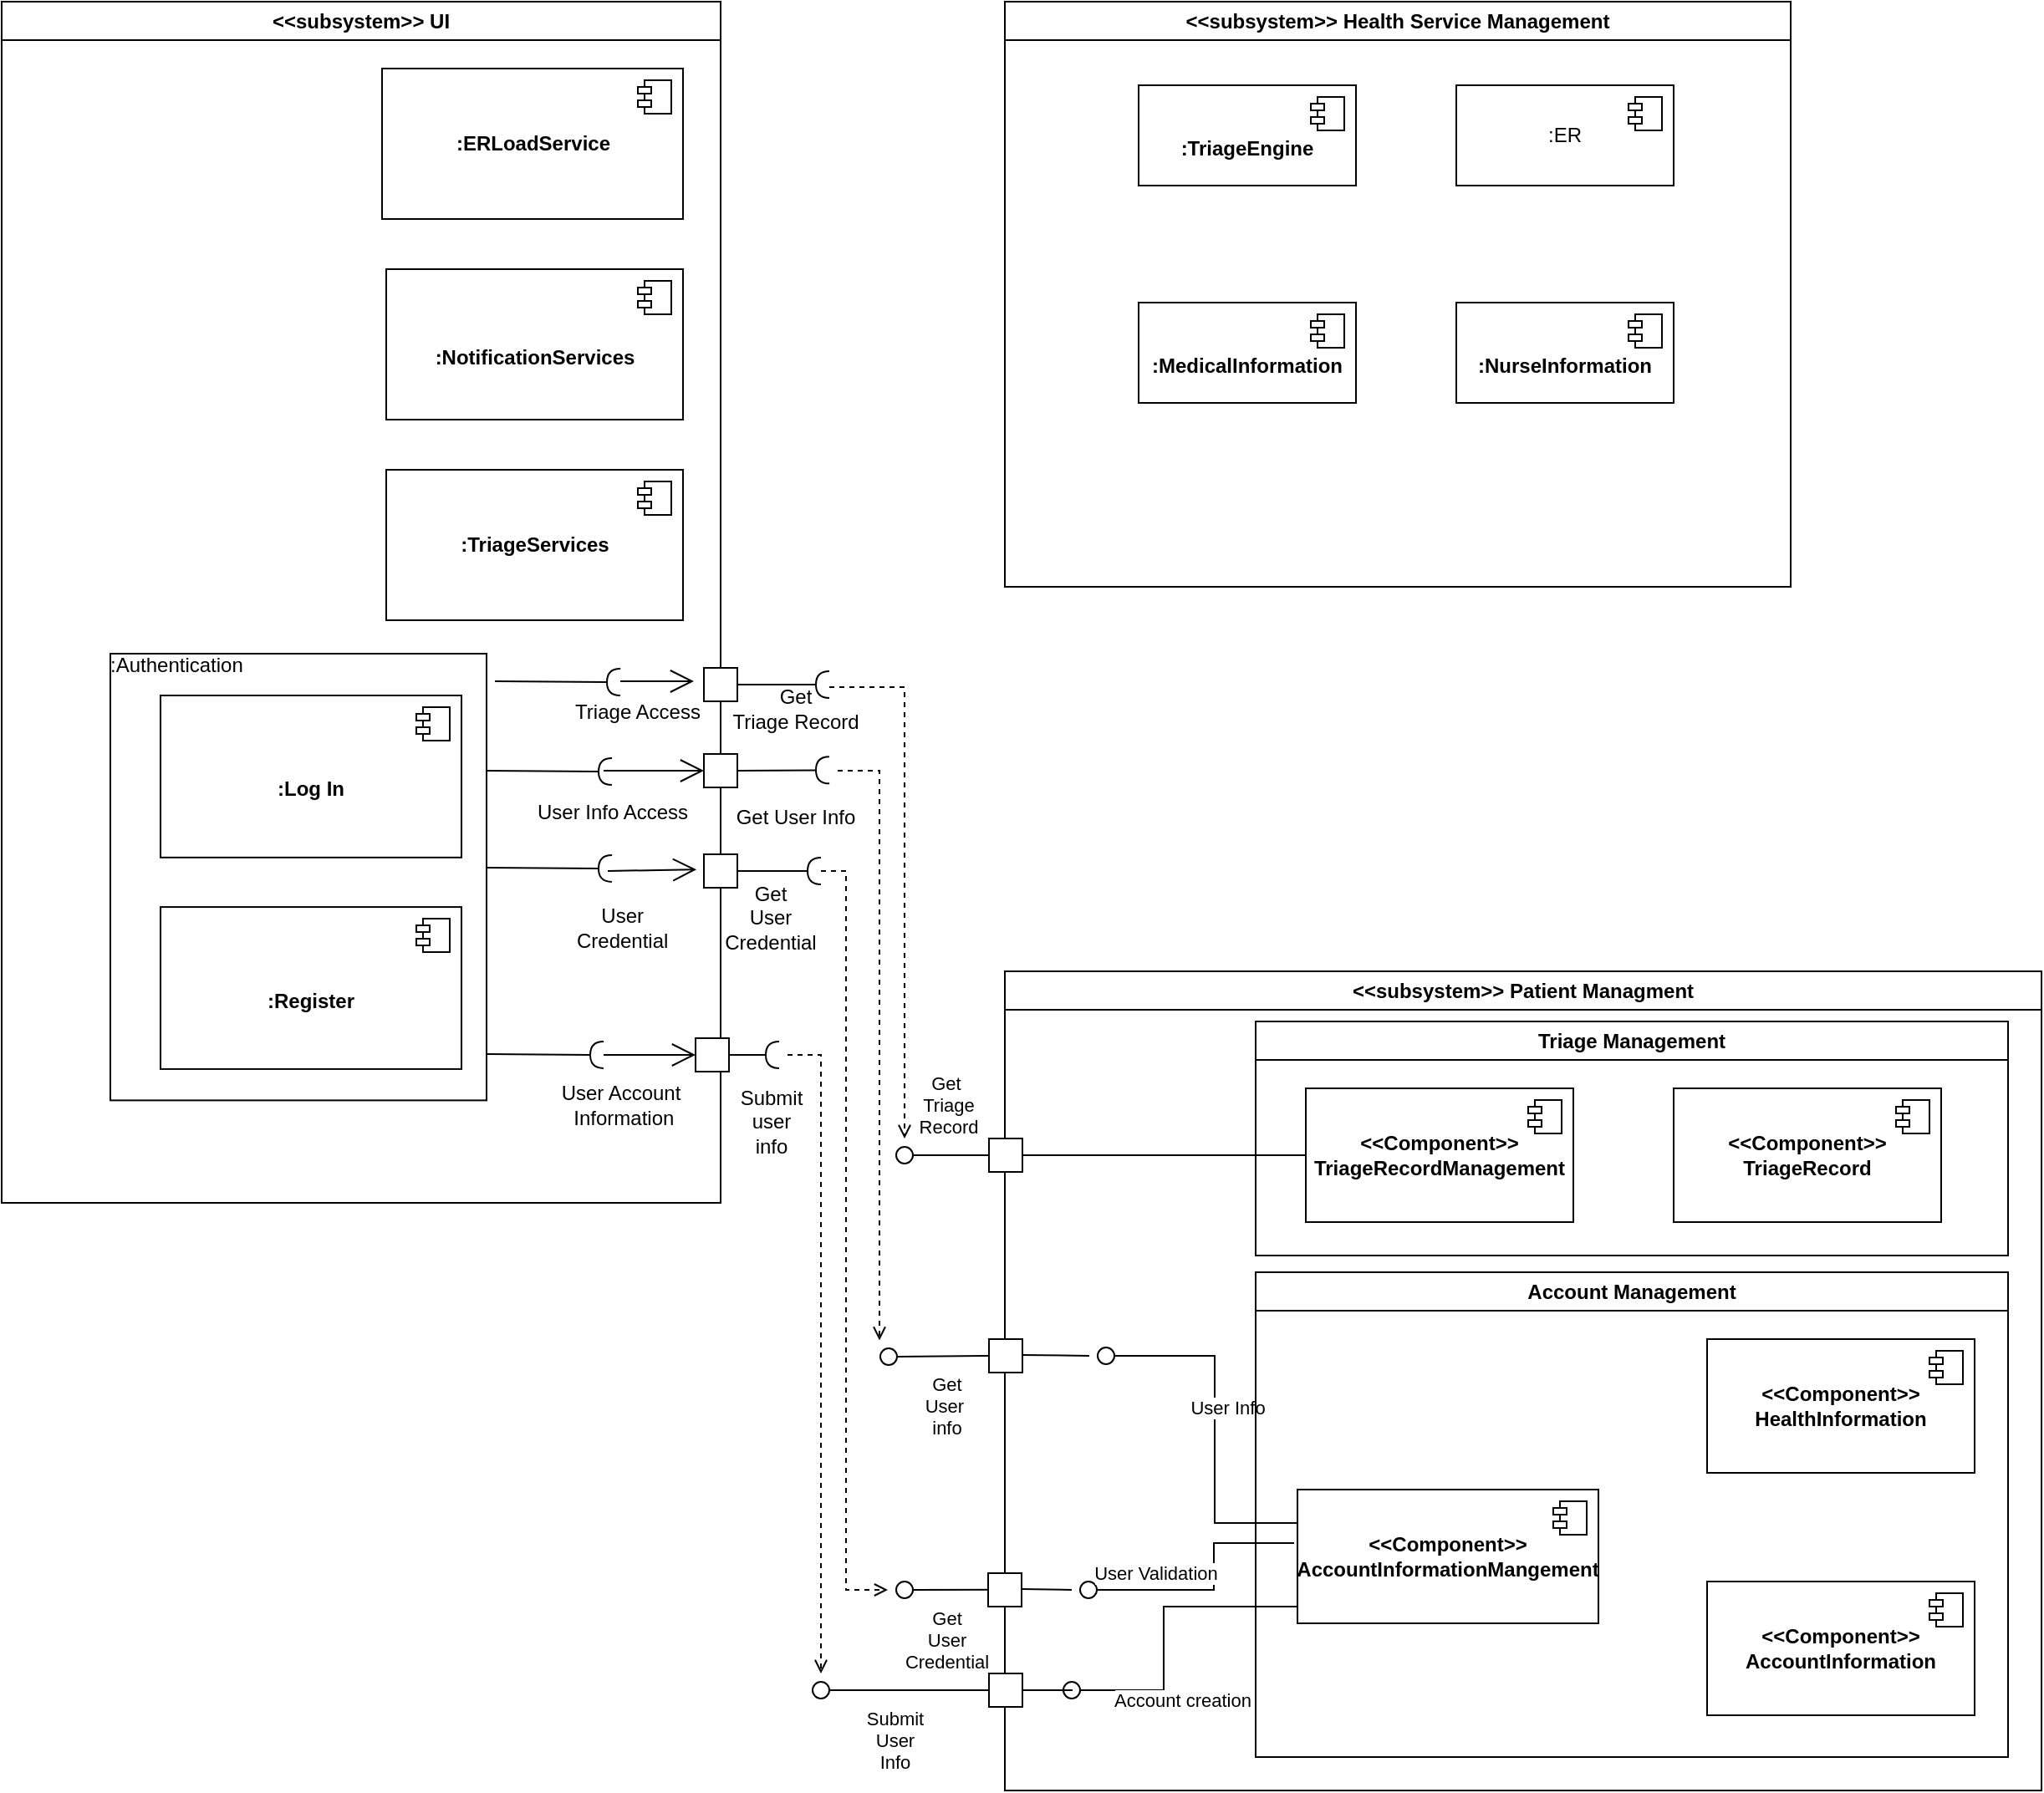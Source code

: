 <mxfile version="22.0.4" type="github">
  <diagram name="Page-1" id="Bvtf4x1M2FmmLPmgVMMP">
    <mxGraphModel dx="2182" dy="1846" grid="1" gridSize="10" guides="1" tooltips="1" connect="1" arrows="1" fold="1" page="1" pageScale="1" pageWidth="850" pageHeight="1100" math="0" shadow="0">
      <root>
        <mxCell id="0" />
        <mxCell id="1" parent="0" />
        <mxCell id="542AWMEH_CubDqkKcl6f-2" value="&amp;lt;&amp;lt;subsystem&amp;gt;&amp;gt; UI" style="swimlane;whiteSpace=wrap;html=1;" parent="1" vertex="1">
          <mxGeometry x="-330" y="-190" width="430" height="718.5" as="geometry" />
        </mxCell>
        <mxCell id="542AWMEH_CubDqkKcl6f-46" value=":Authentication" style="verticalAlign=top;align=left;overflow=fill;fontSize=12;fontFamily=Helvetica;html=1;whiteSpace=wrap;" parent="542AWMEH_CubDqkKcl6f-2" vertex="1">
          <mxGeometry x="65" y="390" width="225" height="267.19" as="geometry" />
        </mxCell>
        <mxCell id="542AWMEH_CubDqkKcl6f-38" value="&lt;br&gt;&lt;b&gt;:NotificationServices&lt;br&gt;&lt;/b&gt;" style="html=1;dropTarget=0;whiteSpace=wrap;" parent="542AWMEH_CubDqkKcl6f-2" vertex="1">
          <mxGeometry x="230" y="160" width="177.5" height="90" as="geometry" />
        </mxCell>
        <mxCell id="542AWMEH_CubDqkKcl6f-39" value="" style="shape=module;jettyWidth=8;jettyHeight=4;" parent="542AWMEH_CubDqkKcl6f-38" vertex="1">
          <mxGeometry x="1" width="20" height="20" relative="1" as="geometry">
            <mxPoint x="-27" y="7" as="offset" />
          </mxGeometry>
        </mxCell>
        <mxCell id="542AWMEH_CubDqkKcl6f-40" value="&lt;br&gt;&lt;b&gt;:Register&lt;/b&gt;" style="html=1;dropTarget=0;whiteSpace=wrap;" parent="542AWMEH_CubDqkKcl6f-2" vertex="1">
          <mxGeometry x="95" y="541.54" width="180" height="96.92" as="geometry" />
        </mxCell>
        <mxCell id="542AWMEH_CubDqkKcl6f-41" value="" style="shape=module;jettyWidth=8;jettyHeight=4;" parent="542AWMEH_CubDqkKcl6f-40" vertex="1">
          <mxGeometry x="1" width="20" height="20" relative="1" as="geometry">
            <mxPoint x="-27" y="7" as="offset" />
          </mxGeometry>
        </mxCell>
        <mxCell id="542AWMEH_CubDqkKcl6f-44" value="&lt;br&gt;&lt;b&gt;:Log In&lt;/b&gt;" style="html=1;dropTarget=0;whiteSpace=wrap;" parent="542AWMEH_CubDqkKcl6f-2" vertex="1">
          <mxGeometry x="95" y="415" width="180" height="96.92" as="geometry" />
        </mxCell>
        <mxCell id="542AWMEH_CubDqkKcl6f-45" value="" style="shape=module;jettyWidth=8;jettyHeight=4;" parent="542AWMEH_CubDqkKcl6f-44" vertex="1">
          <mxGeometry x="1" width="20" height="20" relative="1" as="geometry">
            <mxPoint x="-27" y="7" as="offset" />
          </mxGeometry>
        </mxCell>
        <mxCell id="542AWMEH_CubDqkKcl6f-60" value="" style="ellipse;whiteSpace=wrap;html=1;align=center;aspect=fixed;fillColor=none;strokeColor=none;resizable=0;perimeter=centerPerimeter;rotatable=0;allowArrows=0;points=[];outlineConnect=1;" parent="542AWMEH_CubDqkKcl6f-2" vertex="1">
          <mxGeometry x="280" y="100" width="10" height="10" as="geometry" />
        </mxCell>
        <mxCell id="542AWMEH_CubDqkKcl6f-82" value="&lt;b&gt;:TriageServices&lt;br&gt;&lt;/b&gt;" style="html=1;dropTarget=0;whiteSpace=wrap;" parent="542AWMEH_CubDqkKcl6f-2" vertex="1">
          <mxGeometry x="230" y="280" width="177.5" height="90" as="geometry" />
        </mxCell>
        <mxCell id="542AWMEH_CubDqkKcl6f-83" value="" style="shape=module;jettyWidth=8;jettyHeight=4;" parent="542AWMEH_CubDqkKcl6f-82" vertex="1">
          <mxGeometry x="1" width="20" height="20" relative="1" as="geometry">
            <mxPoint x="-27" y="7" as="offset" />
          </mxGeometry>
        </mxCell>
        <mxCell id="542AWMEH_CubDqkKcl6f-84" value="&lt;b&gt;:ERLoadService&lt;/b&gt;" style="html=1;dropTarget=0;whiteSpace=wrap;" parent="542AWMEH_CubDqkKcl6f-2" vertex="1">
          <mxGeometry x="227.5" y="40" width="180" height="90" as="geometry" />
        </mxCell>
        <mxCell id="542AWMEH_CubDqkKcl6f-85" value="" style="shape=module;jettyWidth=8;jettyHeight=4;" parent="542AWMEH_CubDqkKcl6f-84" vertex="1">
          <mxGeometry x="1" width="20" height="20" relative="1" as="geometry">
            <mxPoint x="-27" y="7" as="offset" />
          </mxGeometry>
        </mxCell>
        <mxCell id="dVPr_QUaL5CJiFu6xjOv-3" value="User&amp;nbsp;&lt;br&gt;Credential&amp;nbsp;" style="text;html=1;strokeColor=none;fillColor=none;align=center;verticalAlign=middle;whiteSpace=wrap;rounded=0;" parent="542AWMEH_CubDqkKcl6f-2" vertex="1">
          <mxGeometry x="342.5" y="538" width="60" height="32" as="geometry" />
        </mxCell>
        <mxCell id="dVPr_QUaL5CJiFu6xjOv-2" value="" style="rounded=0;orthogonalLoop=1;jettySize=auto;html=1;endArrow=halfCircle;endFill=0;endSize=6;strokeWidth=1;sketch=0;fontSize=12;curved=1;exitX=1;exitY=0.25;exitDx=0;exitDy=0;" parent="542AWMEH_CubDqkKcl6f-2" edge="1">
          <mxGeometry relative="1" as="geometry">
            <mxPoint x="290" y="518" as="sourcePoint" />
            <mxPoint x="365" y="518.5" as="targetPoint" />
          </mxGeometry>
        </mxCell>
        <mxCell id="dVPr_QUaL5CJiFu6xjOv-4" value="&lt;div&gt;User Account&lt;br&gt;&amp;nbsp;Information&lt;/div&gt;" style="text;html=1;align=center;verticalAlign=middle;resizable=0;points=[];autosize=1;strokeColor=none;fillColor=none;" parent="542AWMEH_CubDqkKcl6f-2" vertex="1">
          <mxGeometry x="325" y="640" width="90" height="40" as="geometry" />
        </mxCell>
        <mxCell id="dVPr_QUaL5CJiFu6xjOv-42" value="" style="endArrow=open;endFill=1;endSize=12;html=1;rounded=0;entryX=0;entryY=0.5;entryDx=0;entryDy=0;" parent="542AWMEH_CubDqkKcl6f-2" target="dVPr_QUaL5CJiFu6xjOv-47" edge="1">
          <mxGeometry width="160" relative="1" as="geometry">
            <mxPoint x="360" y="630" as="sourcePoint" />
            <mxPoint x="420" y="688" as="targetPoint" />
          </mxGeometry>
        </mxCell>
        <mxCell id="dVPr_QUaL5CJiFu6xjOv-44" value="" style="rounded=0;orthogonalLoop=1;jettySize=auto;html=1;endArrow=halfCircle;endFill=0;endSize=6;strokeWidth=1;sketch=0;fontSize=12;curved=1;exitX=1;exitY=0.5;exitDx=0;exitDy=0;exitPerimeter=0;" parent="542AWMEH_CubDqkKcl6f-2" source="dVPr_QUaL5CJiFu6xjOv-47" edge="1">
          <mxGeometry relative="1" as="geometry">
            <mxPoint x="445" y="630" as="sourcePoint" />
            <mxPoint x="465" y="630" as="targetPoint" />
          </mxGeometry>
        </mxCell>
        <mxCell id="dVPr_QUaL5CJiFu6xjOv-47" value="" style="rounded=0;whiteSpace=wrap;html=1;" parent="542AWMEH_CubDqkKcl6f-2" vertex="1">
          <mxGeometry x="415" y="620" width="20" height="20" as="geometry" />
        </mxCell>
        <mxCell id="dVPr_QUaL5CJiFu6xjOv-43" value="" style="rounded=0;orthogonalLoop=1;jettySize=auto;html=1;endArrow=halfCircle;endFill=0;endSize=6;strokeWidth=1;sketch=0;fontSize=12;curved=1;" parent="542AWMEH_CubDqkKcl6f-2" edge="1">
          <mxGeometry relative="1" as="geometry">
            <mxPoint x="290" y="629.5" as="sourcePoint" />
            <mxPoint x="360" y="630" as="targetPoint" />
          </mxGeometry>
        </mxCell>
        <mxCell id="jIfjesmcACLpfZrkG9XF-13" value="" style="ellipse;whiteSpace=wrap;html=1;align=center;aspect=fixed;fillColor=none;strokeColor=none;resizable=0;perimeter=centerPerimeter;rotatable=0;allowArrows=0;points=[];outlineConnect=1;" parent="542AWMEH_CubDqkKcl6f-2" vertex="1">
          <mxGeometry x="490" y="420" width="10" height="10" as="geometry" />
        </mxCell>
        <mxCell id="jIfjesmcACLpfZrkG9XF-11" value="" style="rounded=0;whiteSpace=wrap;html=1;" parent="542AWMEH_CubDqkKcl6f-2" vertex="1">
          <mxGeometry x="420" y="398.5" width="20" height="20" as="geometry" />
        </mxCell>
        <mxCell id="jIfjesmcACLpfZrkG9XF-9" value="" style="rounded=0;orthogonalLoop=1;jettySize=auto;html=1;endArrow=halfCircle;endFill=0;endSize=6;strokeWidth=1;sketch=0;fontSize=12;curved=1;exitX=1;exitY=0.25;exitDx=0;exitDy=0;" parent="542AWMEH_CubDqkKcl6f-2" edge="1">
          <mxGeometry relative="1" as="geometry">
            <mxPoint x="295" y="406.5" as="sourcePoint" />
            <mxPoint x="370" y="407" as="targetPoint" />
          </mxGeometry>
        </mxCell>
        <mxCell id="jIfjesmcACLpfZrkG9XF-12" value="" style="rounded=0;orthogonalLoop=1;jettySize=auto;html=1;endArrow=halfCircle;endFill=0;endSize=6;strokeWidth=1;sketch=0;fontSize=12;curved=1;exitX=1;exitY=0.5;exitDx=0;exitDy=0;" parent="542AWMEH_CubDqkKcl6f-2" source="jIfjesmcACLpfZrkG9XF-11" edge="1">
          <mxGeometry relative="1" as="geometry">
            <mxPoint x="770" y="481.5" as="sourcePoint" />
            <mxPoint x="495" y="408.5" as="targetPoint" />
          </mxGeometry>
        </mxCell>
        <mxCell id="jIfjesmcACLpfZrkG9XF-10" value="" style="endArrow=open;endFill=1;endSize=12;html=1;rounded=0;entryX=-0.3;entryY=0.4;entryDx=0;entryDy=0;entryPerimeter=0;" parent="542AWMEH_CubDqkKcl6f-2" target="jIfjesmcACLpfZrkG9XF-11" edge="1">
          <mxGeometry width="160" relative="1" as="geometry">
            <mxPoint x="370" y="406.5" as="sourcePoint" />
            <mxPoint x="460" y="466.5" as="targetPoint" />
          </mxGeometry>
        </mxCell>
        <mxCell id="jIfjesmcACLpfZrkG9XF-15" value="Triage Access" style="text;html=1;align=center;verticalAlign=middle;resizable=0;points=[];autosize=1;strokeColor=none;fillColor=none;" parent="542AWMEH_CubDqkKcl6f-2" vertex="1">
          <mxGeometry x="330" y="410" width="100" height="30" as="geometry" />
        </mxCell>
        <mxCell id="jIfjesmcACLpfZrkG9XF-30" value="" style="rounded=0;orthogonalLoop=1;jettySize=auto;html=1;endArrow=halfCircle;endFill=0;endSize=6;strokeWidth=1;sketch=0;fontSize=12;curved=1;exitX=1;exitY=0.25;exitDx=0;exitDy=0;" parent="542AWMEH_CubDqkKcl6f-2" edge="1">
          <mxGeometry relative="1" as="geometry">
            <mxPoint x="290" y="460" as="sourcePoint" />
            <mxPoint x="365" y="460.5" as="targetPoint" />
          </mxGeometry>
        </mxCell>
        <mxCell id="jIfjesmcACLpfZrkG9XF-33" value="" style="endArrow=open;endFill=1;endSize=12;html=1;rounded=0;entryX=0;entryY=0.5;entryDx=0;entryDy=0;" parent="542AWMEH_CubDqkKcl6f-2" target="jIfjesmcACLpfZrkG9XF-29" edge="1">
          <mxGeometry width="160" relative="1" as="geometry">
            <mxPoint x="360" y="460" as="sourcePoint" />
            <mxPoint x="400" y="460" as="targetPoint" />
          </mxGeometry>
        </mxCell>
        <mxCell id="jIfjesmcACLpfZrkG9XF-34" value="User Info Access" style="text;html=1;align=center;verticalAlign=middle;resizable=0;points=[];autosize=1;strokeColor=none;fillColor=none;" parent="542AWMEH_CubDqkKcl6f-2" vertex="1">
          <mxGeometry x="310" y="470" width="110" height="30" as="geometry" />
        </mxCell>
        <mxCell id="dVPr_QUaL5CJiFu6xjOv-1" value="" style="endArrow=open;endFill=1;endSize=12;html=1;rounded=0;entryX=-0.221;entryY=0.455;entryDx=0;entryDy=0;entryPerimeter=0;" parent="542AWMEH_CubDqkKcl6f-2" target="dVPr_QUaL5CJiFu6xjOv-37" edge="1">
          <mxGeometry width="160" relative="1" as="geometry">
            <mxPoint x="362.5" y="520" as="sourcePoint" />
            <mxPoint x="410" y="520" as="targetPoint" />
          </mxGeometry>
        </mxCell>
        <mxCell id="542AWMEH_CubDqkKcl6f-1" value="&amp;lt;&amp;lt;subsystem&amp;gt;&amp;gt; Health Service Management" style="swimlane;whiteSpace=wrap;html=1;" parent="1" vertex="1">
          <mxGeometry x="270" y="-190" width="470" height="350" as="geometry" />
        </mxCell>
        <mxCell id="542AWMEH_CubDqkKcl6f-69" value="&lt;br&gt;&lt;b&gt;:TriageEngine&lt;br&gt;&lt;/b&gt;" style="html=1;dropTarget=0;whiteSpace=wrap;" parent="542AWMEH_CubDqkKcl6f-1" vertex="1">
          <mxGeometry x="80" y="50" width="130" height="60" as="geometry" />
        </mxCell>
        <mxCell id="542AWMEH_CubDqkKcl6f-70" value="" style="shape=module;jettyWidth=8;jettyHeight=4;" parent="542AWMEH_CubDqkKcl6f-69" vertex="1">
          <mxGeometry x="1" width="20" height="20" relative="1" as="geometry">
            <mxPoint x="-27" y="7" as="offset" />
          </mxGeometry>
        </mxCell>
        <mxCell id="542AWMEH_CubDqkKcl6f-74" value=":ER" style="html=1;dropTarget=0;whiteSpace=wrap;" parent="542AWMEH_CubDqkKcl6f-1" vertex="1">
          <mxGeometry x="270" y="50" width="130" height="60" as="geometry" />
        </mxCell>
        <mxCell id="542AWMEH_CubDqkKcl6f-75" value="" style="shape=module;jettyWidth=8;jettyHeight=4;" parent="542AWMEH_CubDqkKcl6f-74" vertex="1">
          <mxGeometry x="1" width="20" height="20" relative="1" as="geometry">
            <mxPoint x="-27" y="7" as="offset" />
          </mxGeometry>
        </mxCell>
        <mxCell id="542AWMEH_CubDqkKcl6f-76" value="&lt;br&gt;&lt;b&gt;:NurseInformation&lt;/b&gt;" style="html=1;dropTarget=0;whiteSpace=wrap;" parent="542AWMEH_CubDqkKcl6f-1" vertex="1">
          <mxGeometry x="270" y="180" width="130" height="60" as="geometry" />
        </mxCell>
        <mxCell id="542AWMEH_CubDqkKcl6f-77" value="" style="shape=module;jettyWidth=8;jettyHeight=4;" parent="542AWMEH_CubDqkKcl6f-76" vertex="1">
          <mxGeometry x="1" width="20" height="20" relative="1" as="geometry">
            <mxPoint x="-27" y="7" as="offset" />
          </mxGeometry>
        </mxCell>
        <mxCell id="542AWMEH_CubDqkKcl6f-80" value="&lt;br&gt;&lt;b&gt;:MedicalInformation&lt;/b&gt;" style="html=1;dropTarget=0;whiteSpace=wrap;" parent="542AWMEH_CubDqkKcl6f-1" vertex="1">
          <mxGeometry x="80" y="180" width="130" height="60" as="geometry" />
        </mxCell>
        <mxCell id="542AWMEH_CubDqkKcl6f-81" value="" style="shape=module;jettyWidth=8;jettyHeight=4;" parent="542AWMEH_CubDqkKcl6f-80" vertex="1">
          <mxGeometry x="1" width="20" height="20" relative="1" as="geometry">
            <mxPoint x="-27" y="7" as="offset" />
          </mxGeometry>
        </mxCell>
        <mxCell id="542AWMEH_CubDqkKcl6f-7" value="" style="ellipse;whiteSpace=wrap;html=1;align=center;aspect=fixed;fillColor=none;strokeColor=none;resizable=0;perimeter=centerPerimeter;rotatable=0;allowArrows=0;points=[];outlineConnect=1;" parent="1" vertex="1">
          <mxGeometry x="130" y="110" width="10" height="10" as="geometry" />
        </mxCell>
        <mxCell id="542AWMEH_CubDqkKcl6f-53" value="" style="ellipse;whiteSpace=wrap;html=1;align=center;aspect=fixed;fillColor=none;strokeColor=none;resizable=0;perimeter=centerPerimeter;rotatable=0;allowArrows=0;points=[];outlineConnect=1;" parent="1" vertex="1">
          <mxGeometry x="130" y="-40" width="10" height="10" as="geometry" />
        </mxCell>
        <mxCell id="542AWMEH_CubDqkKcl6f-57" value="" style="ellipse;whiteSpace=wrap;html=1;align=center;aspect=fixed;fillColor=none;strokeColor=none;resizable=0;perimeter=centerPerimeter;rotatable=0;allowArrows=0;points=[];outlineConnect=1;" parent="1" vertex="1">
          <mxGeometry x="-100" y="285" width="10" height="10" as="geometry" />
        </mxCell>
        <mxCell id="dVPr_QUaL5CJiFu6xjOv-5" value="&amp;lt;&amp;lt;subsystem&amp;gt;&amp;gt; Patient Managment" style="swimlane;whiteSpace=wrap;html=1;" parent="1" vertex="1">
          <mxGeometry x="270" y="390" width="620" height="490" as="geometry" />
        </mxCell>
        <mxCell id="dVPr_QUaL5CJiFu6xjOv-6" value="" style="endArrow=none;html=1;rounded=0;" parent="dVPr_QUaL5CJiFu6xjOv-5" edge="1">
          <mxGeometry width="50" height="50" relative="1" as="geometry">
            <mxPoint x="10" y="369.5" as="sourcePoint" />
            <mxPoint x="40" y="370" as="targetPoint" />
          </mxGeometry>
        </mxCell>
        <mxCell id="dVPr_QUaL5CJiFu6xjOv-9" value="&lt;b&gt;&amp;lt;&amp;lt;Component&amp;gt;&amp;gt;&lt;br&gt;AccountInformation&lt;/b&gt;" style="html=1;dropTarget=0;whiteSpace=wrap;" parent="dVPr_QUaL5CJiFu6xjOv-5" vertex="1">
          <mxGeometry x="420" y="365" width="160" height="80" as="geometry" />
        </mxCell>
        <mxCell id="dVPr_QUaL5CJiFu6xjOv-10" value="" style="shape=module;jettyWidth=8;jettyHeight=4;" parent="dVPr_QUaL5CJiFu6xjOv-9" vertex="1">
          <mxGeometry x="1" width="20" height="20" relative="1" as="geometry">
            <mxPoint x="-27" y="7" as="offset" />
          </mxGeometry>
        </mxCell>
        <mxCell id="dVPr_QUaL5CJiFu6xjOv-17" value="" style="ellipse;whiteSpace=wrap;html=1;align=center;aspect=fixed;fillColor=none;strokeColor=none;resizable=0;perimeter=centerPerimeter;rotatable=0;allowArrows=0;points=[];outlineConnect=1;" parent="dVPr_QUaL5CJiFu6xjOv-5" vertex="1">
          <mxGeometry x="-69.5" y="420" width="10" height="10" as="geometry" />
        </mxCell>
        <mxCell id="dVPr_QUaL5CJiFu6xjOv-18" value="" style="ellipse;whiteSpace=wrap;html=1;align=center;aspect=fixed;fillColor=none;strokeColor=none;resizable=0;perimeter=centerPerimeter;rotatable=0;allowArrows=0;points=[];outlineConnect=1;" parent="dVPr_QUaL5CJiFu6xjOv-5" vertex="1">
          <mxGeometry x="-69.5" y="400" width="10" height="10" as="geometry" />
        </mxCell>
        <mxCell id="dVPr_QUaL5CJiFu6xjOv-19" value="" style="endArrow=oval;html=1;rounded=0;endFill=0;endSize=10;" parent="dVPr_QUaL5CJiFu6xjOv-5" edge="1">
          <mxGeometry width="50" height="50" relative="1" as="geometry">
            <mxPoint y="369.84" as="sourcePoint" />
            <mxPoint x="-60" y="370" as="targetPoint" />
          </mxGeometry>
        </mxCell>
        <mxCell id="dVPr_QUaL5CJiFu6xjOv-20" value="Get &lt;br&gt;User&lt;br&gt;Credential" style="edgeLabel;html=1;align=center;verticalAlign=middle;resizable=0;points=[];" parent="dVPr_QUaL5CJiFu6xjOv-19" vertex="1" connectable="0">
          <mxGeometry x="0.076" relative="1" as="geometry">
            <mxPoint x="-3" y="30" as="offset" />
          </mxGeometry>
        </mxCell>
        <mxCell id="dVPr_QUaL5CJiFu6xjOv-21" value="" style="rounded=0;whiteSpace=wrap;html=1;" parent="dVPr_QUaL5CJiFu6xjOv-5" vertex="1">
          <mxGeometry x="-10" y="360" width="20" height="20" as="geometry" />
        </mxCell>
        <mxCell id="dVPr_QUaL5CJiFu6xjOv-22" value="" style="endArrow=oval;html=1;rounded=0;endFill=0;endSize=10;edgeStyle=elbowEdgeStyle;exitX=-0.011;exitY=0.4;exitDx=0;exitDy=0;exitPerimeter=0;" parent="dVPr_QUaL5CJiFu6xjOv-5" edge="1" source="FovIBO4_GI0JwuMor_W--10">
          <mxGeometry width="50" height="50" relative="1" as="geometry">
            <mxPoint x="155" y="370" as="sourcePoint" />
            <mxPoint x="50" y="370" as="targetPoint" />
            <Array as="points">
              <mxPoint x="125" y="370" />
            </Array>
          </mxGeometry>
        </mxCell>
        <mxCell id="dVPr_QUaL5CJiFu6xjOv-23" value="User Validation" style="edgeLabel;html=1;align=center;verticalAlign=middle;resizable=0;points=[];" parent="dVPr_QUaL5CJiFu6xjOv-22" vertex="1" connectable="0">
          <mxGeometry x="0.274" y="2" relative="1" as="geometry">
            <mxPoint x="-15" y="-12" as="offset" />
          </mxGeometry>
        </mxCell>
        <mxCell id="dVPr_QUaL5CJiFu6xjOv-27" value="" style="rounded=0;whiteSpace=wrap;html=1;" parent="dVPr_QUaL5CJiFu6xjOv-5" vertex="1">
          <mxGeometry x="-9.5" y="420" width="20" height="20" as="geometry" />
        </mxCell>
        <mxCell id="dVPr_QUaL5CJiFu6xjOv-28" value="" style="endArrow=oval;html=1;rounded=0;endFill=0;endSize=10;edgeStyle=elbowEdgeStyle;exitX=0;exitY=0.875;exitDx=0;exitDy=0;exitPerimeter=0;" parent="dVPr_QUaL5CJiFu6xjOv-5" edge="1" source="FovIBO4_GI0JwuMor_W--10">
          <mxGeometry width="50" height="50" relative="1" as="geometry">
            <mxPoint x="166" y="380" as="sourcePoint" />
            <mxPoint x="40" y="430" as="targetPoint" />
            <Array as="points">
              <mxPoint x="95" y="430.5" />
            </Array>
          </mxGeometry>
        </mxCell>
        <mxCell id="dVPr_QUaL5CJiFu6xjOv-29" value="Account creation" style="edgeLabel;html=1;align=center;verticalAlign=middle;resizable=0;points=[];" parent="dVPr_QUaL5CJiFu6xjOv-28" vertex="1" connectable="0">
          <mxGeometry x="0.274" y="2" relative="1" as="geometry">
            <mxPoint x="9" y="18" as="offset" />
          </mxGeometry>
        </mxCell>
        <mxCell id="dVPr_QUaL5CJiFu6xjOv-30" value="" style="endArrow=none;html=1;rounded=0;exitX=1;exitY=0.5;exitDx=0;exitDy=0;" parent="dVPr_QUaL5CJiFu6xjOv-5" source="dVPr_QUaL5CJiFu6xjOv-27" edge="1">
          <mxGeometry width="50" height="50" relative="1" as="geometry">
            <mxPoint x="-9.5" y="431" as="sourcePoint" />
            <mxPoint x="40.5" y="430" as="targetPoint" />
          </mxGeometry>
        </mxCell>
        <mxCell id="dVPr_QUaL5CJiFu6xjOv-31" value="" style="endArrow=oval;html=1;rounded=0;endFill=0;endSize=10;exitX=0;exitY=0.5;exitDx=0;exitDy=0;" parent="dVPr_QUaL5CJiFu6xjOv-5" source="dVPr_QUaL5CJiFu6xjOv-27" edge="1">
          <mxGeometry width="50" height="50" relative="1" as="geometry">
            <mxPoint x="-59.5" y="430" as="sourcePoint" />
            <mxPoint x="-110" y="430" as="targetPoint" />
          </mxGeometry>
        </mxCell>
        <mxCell id="dVPr_QUaL5CJiFu6xjOv-32" value="Submit&lt;br&gt;User&lt;br&gt;Info" style="edgeLabel;html=1;align=center;verticalAlign=middle;resizable=0;points=[];" parent="dVPr_QUaL5CJiFu6xjOv-31" vertex="1" connectable="0">
          <mxGeometry x="0.076" relative="1" as="geometry">
            <mxPoint x="-3" y="30" as="offset" />
          </mxGeometry>
        </mxCell>
        <mxCell id="jIfjesmcACLpfZrkG9XF-17" value="" style="endArrow=none;html=1;rounded=0;exitX=1;exitY=0.5;exitDx=0;exitDy=0;entryX=0;entryY=0.5;entryDx=0;entryDy=0;" parent="dVPr_QUaL5CJiFu6xjOv-5" edge="1" target="FovIBO4_GI0JwuMor_W--2" source="jIfjesmcACLpfZrkG9XF-21">
          <mxGeometry width="50" height="50" relative="1" as="geometry">
            <mxPoint x="40" y="99.5" as="sourcePoint" />
            <mxPoint x="80" y="100" as="targetPoint" />
          </mxGeometry>
        </mxCell>
        <mxCell id="jIfjesmcACLpfZrkG9XF-21" value="" style="rounded=0;whiteSpace=wrap;html=1;" parent="dVPr_QUaL5CJiFu6xjOv-5" vertex="1">
          <mxGeometry x="-9.5" y="100" width="20" height="20" as="geometry" />
        </mxCell>
        <mxCell id="jIfjesmcACLpfZrkG9XF-35" value="" style="endArrow=none;html=1;rounded=0;" parent="dVPr_QUaL5CJiFu6xjOv-5" edge="1">
          <mxGeometry width="50" height="50" relative="1" as="geometry">
            <mxPoint x="10.5" y="229.5" as="sourcePoint" />
            <mxPoint x="50.5" y="230" as="targetPoint" />
          </mxGeometry>
        </mxCell>
        <mxCell id="jIfjesmcACLpfZrkG9XF-36" value="" style="endArrow=oval;html=1;rounded=0;endFill=0;endSize=10;" parent="dVPr_QUaL5CJiFu6xjOv-5" edge="1">
          <mxGeometry width="50" height="50" relative="1" as="geometry">
            <mxPoint x="0.5" y="229.84" as="sourcePoint" />
            <mxPoint x="-69.5" y="230.5" as="targetPoint" />
          </mxGeometry>
        </mxCell>
        <mxCell id="jIfjesmcACLpfZrkG9XF-37" value="Get&lt;br&gt;User&amp;nbsp;&lt;br&gt;info" style="edgeLabel;html=1;align=center;verticalAlign=middle;resizable=0;points=[];" parent="jIfjesmcACLpfZrkG9XF-36" vertex="1" connectable="0">
          <mxGeometry x="0.076" relative="1" as="geometry">
            <mxPoint x="2" y="30" as="offset" />
          </mxGeometry>
        </mxCell>
        <mxCell id="jIfjesmcACLpfZrkG9XF-38" value="" style="rounded=0;whiteSpace=wrap;html=1;" parent="dVPr_QUaL5CJiFu6xjOv-5" vertex="1">
          <mxGeometry x="-9.5" y="220" width="20" height="20" as="geometry" />
        </mxCell>
        <mxCell id="jIfjesmcACLpfZrkG9XF-39" value="" style="endArrow=oval;html=1;rounded=0;endFill=0;endSize=10;edgeStyle=elbowEdgeStyle;exitX=0;exitY=0.25;exitDx=0;exitDy=0;" parent="dVPr_QUaL5CJiFu6xjOv-5" edge="1" source="FovIBO4_GI0JwuMor_W--10">
          <mxGeometry width="50" height="50" relative="1" as="geometry">
            <mxPoint x="170" y="330" as="sourcePoint" />
            <mxPoint x="60.5" y="230" as="targetPoint" />
            <Array as="points">
              <mxPoint x="125.5" y="230" />
            </Array>
          </mxGeometry>
        </mxCell>
        <mxCell id="jIfjesmcACLpfZrkG9XF-40" value="User Info" style="edgeLabel;html=1;align=center;verticalAlign=middle;resizable=0;points=[];" parent="jIfjesmcACLpfZrkG9XF-39" vertex="1" connectable="0">
          <mxGeometry x="0.274" y="2" relative="1" as="geometry">
            <mxPoint x="9" y="18" as="offset" />
          </mxGeometry>
        </mxCell>
        <mxCell id="FovIBO4_GI0JwuMor_W--4" value="Triage Management" style="swimlane;whiteSpace=wrap;html=1;" vertex="1" parent="dVPr_QUaL5CJiFu6xjOv-5">
          <mxGeometry x="150" y="30" width="450" height="140" as="geometry" />
        </mxCell>
        <mxCell id="FovIBO4_GI0JwuMor_W--2" value="&lt;b&gt;&amp;lt;&amp;lt;Component&amp;gt;&amp;gt;&lt;br&gt;&lt;/b&gt;&lt;b&gt;TriageRecordManagement&lt;/b&gt;" style="html=1;dropTarget=0;whiteSpace=wrap;" vertex="1" parent="FovIBO4_GI0JwuMor_W--4">
          <mxGeometry x="30" y="40" width="160" height="80" as="geometry" />
        </mxCell>
        <mxCell id="FovIBO4_GI0JwuMor_W--3" value="" style="shape=module;jettyWidth=8;jettyHeight=4;" vertex="1" parent="FovIBO4_GI0JwuMor_W--2">
          <mxGeometry x="1" width="20" height="20" relative="1" as="geometry">
            <mxPoint x="-27" y="7" as="offset" />
          </mxGeometry>
        </mxCell>
        <mxCell id="dVPr_QUaL5CJiFu6xjOv-11" value="&lt;b&gt;&amp;lt;&amp;lt;Component&amp;gt;&amp;gt;&lt;br&gt;&lt;/b&gt;&lt;b&gt;TriageRecord&lt;/b&gt;" style="html=1;dropTarget=0;whiteSpace=wrap;" parent="FovIBO4_GI0JwuMor_W--4" vertex="1">
          <mxGeometry x="250" y="40" width="160" height="80" as="geometry" />
        </mxCell>
        <mxCell id="dVPr_QUaL5CJiFu6xjOv-12" value="" style="shape=module;jettyWidth=8;jettyHeight=4;" parent="dVPr_QUaL5CJiFu6xjOv-11" vertex="1">
          <mxGeometry x="1" width="20" height="20" relative="1" as="geometry">
            <mxPoint x="-27" y="7" as="offset" />
          </mxGeometry>
        </mxCell>
        <mxCell id="FovIBO4_GI0JwuMor_W--7" value="Account Management" style="swimlane;whiteSpace=wrap;html=1;" vertex="1" parent="dVPr_QUaL5CJiFu6xjOv-5">
          <mxGeometry x="150" y="180" width="450" height="290" as="geometry" />
        </mxCell>
        <mxCell id="dVPr_QUaL5CJiFu6xjOv-7" value="&lt;b&gt;&amp;lt;&amp;lt;Component&amp;gt;&amp;gt;&lt;br&gt;HealthInformation&lt;/b&gt;" style="html=1;dropTarget=0;whiteSpace=wrap;" parent="FovIBO4_GI0JwuMor_W--7" vertex="1">
          <mxGeometry x="270" y="40" width="160" height="80" as="geometry" />
        </mxCell>
        <mxCell id="dVPr_QUaL5CJiFu6xjOv-8" value="" style="shape=module;jettyWidth=8;jettyHeight=4;" parent="dVPr_QUaL5CJiFu6xjOv-7" vertex="1">
          <mxGeometry x="1" width="20" height="20" relative="1" as="geometry">
            <mxPoint x="-27" y="7" as="offset" />
          </mxGeometry>
        </mxCell>
        <mxCell id="FovIBO4_GI0JwuMor_W--10" value="&lt;b&gt;&amp;lt;&amp;lt;Component&amp;gt;&amp;gt;&lt;br&gt;AccountInformationMangement&lt;/b&gt;" style="html=1;dropTarget=0;whiteSpace=wrap;" vertex="1" parent="FovIBO4_GI0JwuMor_W--7">
          <mxGeometry x="25" y="130" width="180" height="80" as="geometry" />
        </mxCell>
        <mxCell id="FovIBO4_GI0JwuMor_W--11" value="" style="shape=module;jettyWidth=8;jettyHeight=4;" vertex="1" parent="FovIBO4_GI0JwuMor_W--10">
          <mxGeometry x="1" width="20" height="20" relative="1" as="geometry">
            <mxPoint x="-27" y="7" as="offset" />
          </mxGeometry>
        </mxCell>
        <mxCell id="dVPr_QUaL5CJiFu6xjOv-36" value="" style="ellipse;whiteSpace=wrap;html=1;align=center;aspect=fixed;fillColor=none;strokeColor=none;resizable=0;perimeter=centerPerimeter;rotatable=0;allowArrows=0;points=[];outlineConnect=1;" parent="1" vertex="1">
          <mxGeometry x="470" y="370" width="10" height="10" as="geometry" />
        </mxCell>
        <mxCell id="dVPr_QUaL5CJiFu6xjOv-37" value="" style="rounded=0;whiteSpace=wrap;html=1;" parent="1" vertex="1">
          <mxGeometry x="90" y="320" width="20" height="20" as="geometry" />
        </mxCell>
        <mxCell id="dVPr_QUaL5CJiFu6xjOv-38" value="" style="rounded=0;orthogonalLoop=1;jettySize=auto;html=1;endArrow=halfCircle;endFill=0;endSize=6;strokeWidth=1;sketch=0;fontSize=12;curved=1;exitX=1;exitY=0.5;exitDx=0;exitDy=0;" parent="1" source="dVPr_QUaL5CJiFu6xjOv-37" target="dVPr_QUaL5CJiFu6xjOv-39" edge="1">
          <mxGeometry relative="1" as="geometry">
            <mxPoint x="435" y="403" as="sourcePoint" />
          </mxGeometry>
        </mxCell>
        <mxCell id="dVPr_QUaL5CJiFu6xjOv-39" value="" style="ellipse;whiteSpace=wrap;html=1;align=center;aspect=fixed;fillColor=none;strokeColor=none;resizable=0;perimeter=centerPerimeter;rotatable=0;allowArrows=0;points=[];outlineConnect=1;" parent="1" vertex="1">
          <mxGeometry x="155" y="325" width="10" height="10" as="geometry" />
        </mxCell>
        <mxCell id="dVPr_QUaL5CJiFu6xjOv-40" value="Get&lt;br&gt;User&lt;br&gt;Credential" style="text;html=1;strokeColor=none;fillColor=none;align=center;verticalAlign=middle;whiteSpace=wrap;rounded=0;" parent="1" vertex="1">
          <mxGeometry x="100" y="343" width="60" height="30" as="geometry" />
        </mxCell>
        <mxCell id="dVPr_QUaL5CJiFu6xjOv-41" value="" style="endArrow=open;html=1;rounded=0;dashed=1;endFill=0;exitX=0.893;exitY=0.245;exitDx=0;exitDy=0;exitPerimeter=0;" parent="1" source="dVPr_QUaL5CJiFu6xjOv-39" edge="1">
          <mxGeometry width="50" height="50" relative="1" as="geometry">
            <mxPoint x="160.0" y="295" as="sourcePoint" />
            <mxPoint x="200" y="760" as="targetPoint" />
            <Array as="points">
              <mxPoint x="175" y="330" />
              <mxPoint x="175" y="760" />
            </Array>
          </mxGeometry>
        </mxCell>
        <mxCell id="dVPr_QUaL5CJiFu6xjOv-45" value="" style="endArrow=open;html=1;rounded=0;dashed=1;endFill=0;" parent="1" edge="1">
          <mxGeometry width="50" height="50" relative="1" as="geometry">
            <mxPoint x="140" y="440" as="sourcePoint" />
            <mxPoint x="160" y="810" as="targetPoint" />
            <Array as="points">
              <mxPoint x="160" y="440" />
            </Array>
          </mxGeometry>
        </mxCell>
        <mxCell id="dVPr_QUaL5CJiFu6xjOv-51" value="" style="ellipse;whiteSpace=wrap;html=1;align=center;aspect=fixed;fillColor=none;strokeColor=none;resizable=0;perimeter=centerPerimeter;rotatable=0;allowArrows=0;points=[];outlineConnect=1;" parent="1" vertex="1">
          <mxGeometry x="500" y="560" width="10" height="10" as="geometry" />
        </mxCell>
        <mxCell id="jIfjesmcACLpfZrkG9XF-18" value="" style="ellipse;whiteSpace=wrap;html=1;align=center;aspect=fixed;fillColor=none;strokeColor=none;resizable=0;perimeter=centerPerimeter;rotatable=0;allowArrows=0;points=[];outlineConnect=1;" parent="1" vertex="1">
          <mxGeometry x="205.5" y="730" width="10" height="10" as="geometry" />
        </mxCell>
        <mxCell id="jIfjesmcACLpfZrkG9XF-24" value="" style="endArrow=open;html=1;rounded=0;dashed=1;endFill=0;" parent="1" edge="1">
          <mxGeometry width="50" height="50" relative="1" as="geometry">
            <mxPoint x="165" y="220" as="sourcePoint" />
            <mxPoint x="210" y="490" as="targetPoint" />
            <Array as="points">
              <mxPoint x="210" y="220" />
            </Array>
          </mxGeometry>
        </mxCell>
        <mxCell id="dVPr_QUaL5CJiFu6xjOv-48" value="&lt;div&gt;Submit &lt;br&gt;user &lt;br&gt;&lt;/div&gt;&lt;div&gt;info&lt;/div&gt;" style="text;html=1;align=center;verticalAlign=middle;resizable=0;points=[];autosize=1;strokeColor=none;fillColor=none;" parent="1" vertex="1">
          <mxGeometry x="100" y="450" width="60" height="60" as="geometry" />
        </mxCell>
        <mxCell id="jIfjesmcACLpfZrkG9XF-29" value="" style="rounded=0;whiteSpace=wrap;html=1;" parent="1" vertex="1">
          <mxGeometry x="90" y="260" width="20" height="20" as="geometry" />
        </mxCell>
        <mxCell id="jIfjesmcACLpfZrkG9XF-31" value="" style="rounded=0;orthogonalLoop=1;jettySize=auto;html=1;endArrow=halfCircle;endFill=0;endSize=6;strokeWidth=1;sketch=0;fontSize=12;curved=1;exitX=1;exitY=0.5;exitDx=0;exitDy=0;" parent="1" source="jIfjesmcACLpfZrkG9XF-29" edge="1">
          <mxGeometry relative="1" as="geometry">
            <mxPoint x="120" y="269.66" as="sourcePoint" />
            <mxPoint x="165" y="269.66" as="targetPoint" />
          </mxGeometry>
        </mxCell>
        <mxCell id="jIfjesmcACLpfZrkG9XF-41" value="" style="endArrow=open;html=1;rounded=0;dashed=1;endFill=0;" parent="1" edge="1">
          <mxGeometry width="50" height="50" relative="1" as="geometry">
            <mxPoint x="170" y="270" as="sourcePoint" />
            <mxPoint x="195" y="610.75" as="targetPoint" />
            <Array as="points">
              <mxPoint x="195" y="270" />
            </Array>
          </mxGeometry>
        </mxCell>
        <mxCell id="jIfjesmcACLpfZrkG9XF-32" value="Get User Info" style="text;html=1;strokeColor=none;fillColor=none;align=center;verticalAlign=middle;whiteSpace=wrap;rounded=0;" parent="1" vertex="1">
          <mxGeometry x="100" y="285" width="90" height="25" as="geometry" />
        </mxCell>
        <mxCell id="jIfjesmcACLpfZrkG9XF-14" value="Get&lt;br&gt;Triage Record" style="text;html=1;strokeColor=none;fillColor=none;align=center;verticalAlign=middle;whiteSpace=wrap;rounded=0;" parent="1" vertex="1">
          <mxGeometry x="100" y="220" width="90" height="25" as="geometry" />
        </mxCell>
        <mxCell id="jIfjesmcACLpfZrkG9XF-19" value="" style="endArrow=oval;html=1;rounded=0;endFill=0;endSize=10;exitX=0;exitY=0.5;exitDx=0;exitDy=0;" parent="1" edge="1" source="jIfjesmcACLpfZrkG9XF-21">
          <mxGeometry width="50" height="50" relative="1" as="geometry">
            <mxPoint x="255" y="500.34" as="sourcePoint" />
            <mxPoint x="210" y="500" as="targetPoint" />
          </mxGeometry>
        </mxCell>
        <mxCell id="jIfjesmcACLpfZrkG9XF-20" value="Get&amp;nbsp;&lt;br&gt;Triage&lt;br&gt;Record" style="edgeLabel;html=1;align=center;verticalAlign=middle;resizable=0;points=[];" parent="jIfjesmcACLpfZrkG9XF-19" vertex="1" connectable="0">
          <mxGeometry x="0.076" relative="1" as="geometry">
            <mxPoint x="2" y="-30" as="offset" />
          </mxGeometry>
        </mxCell>
      </root>
    </mxGraphModel>
  </diagram>
</mxfile>
